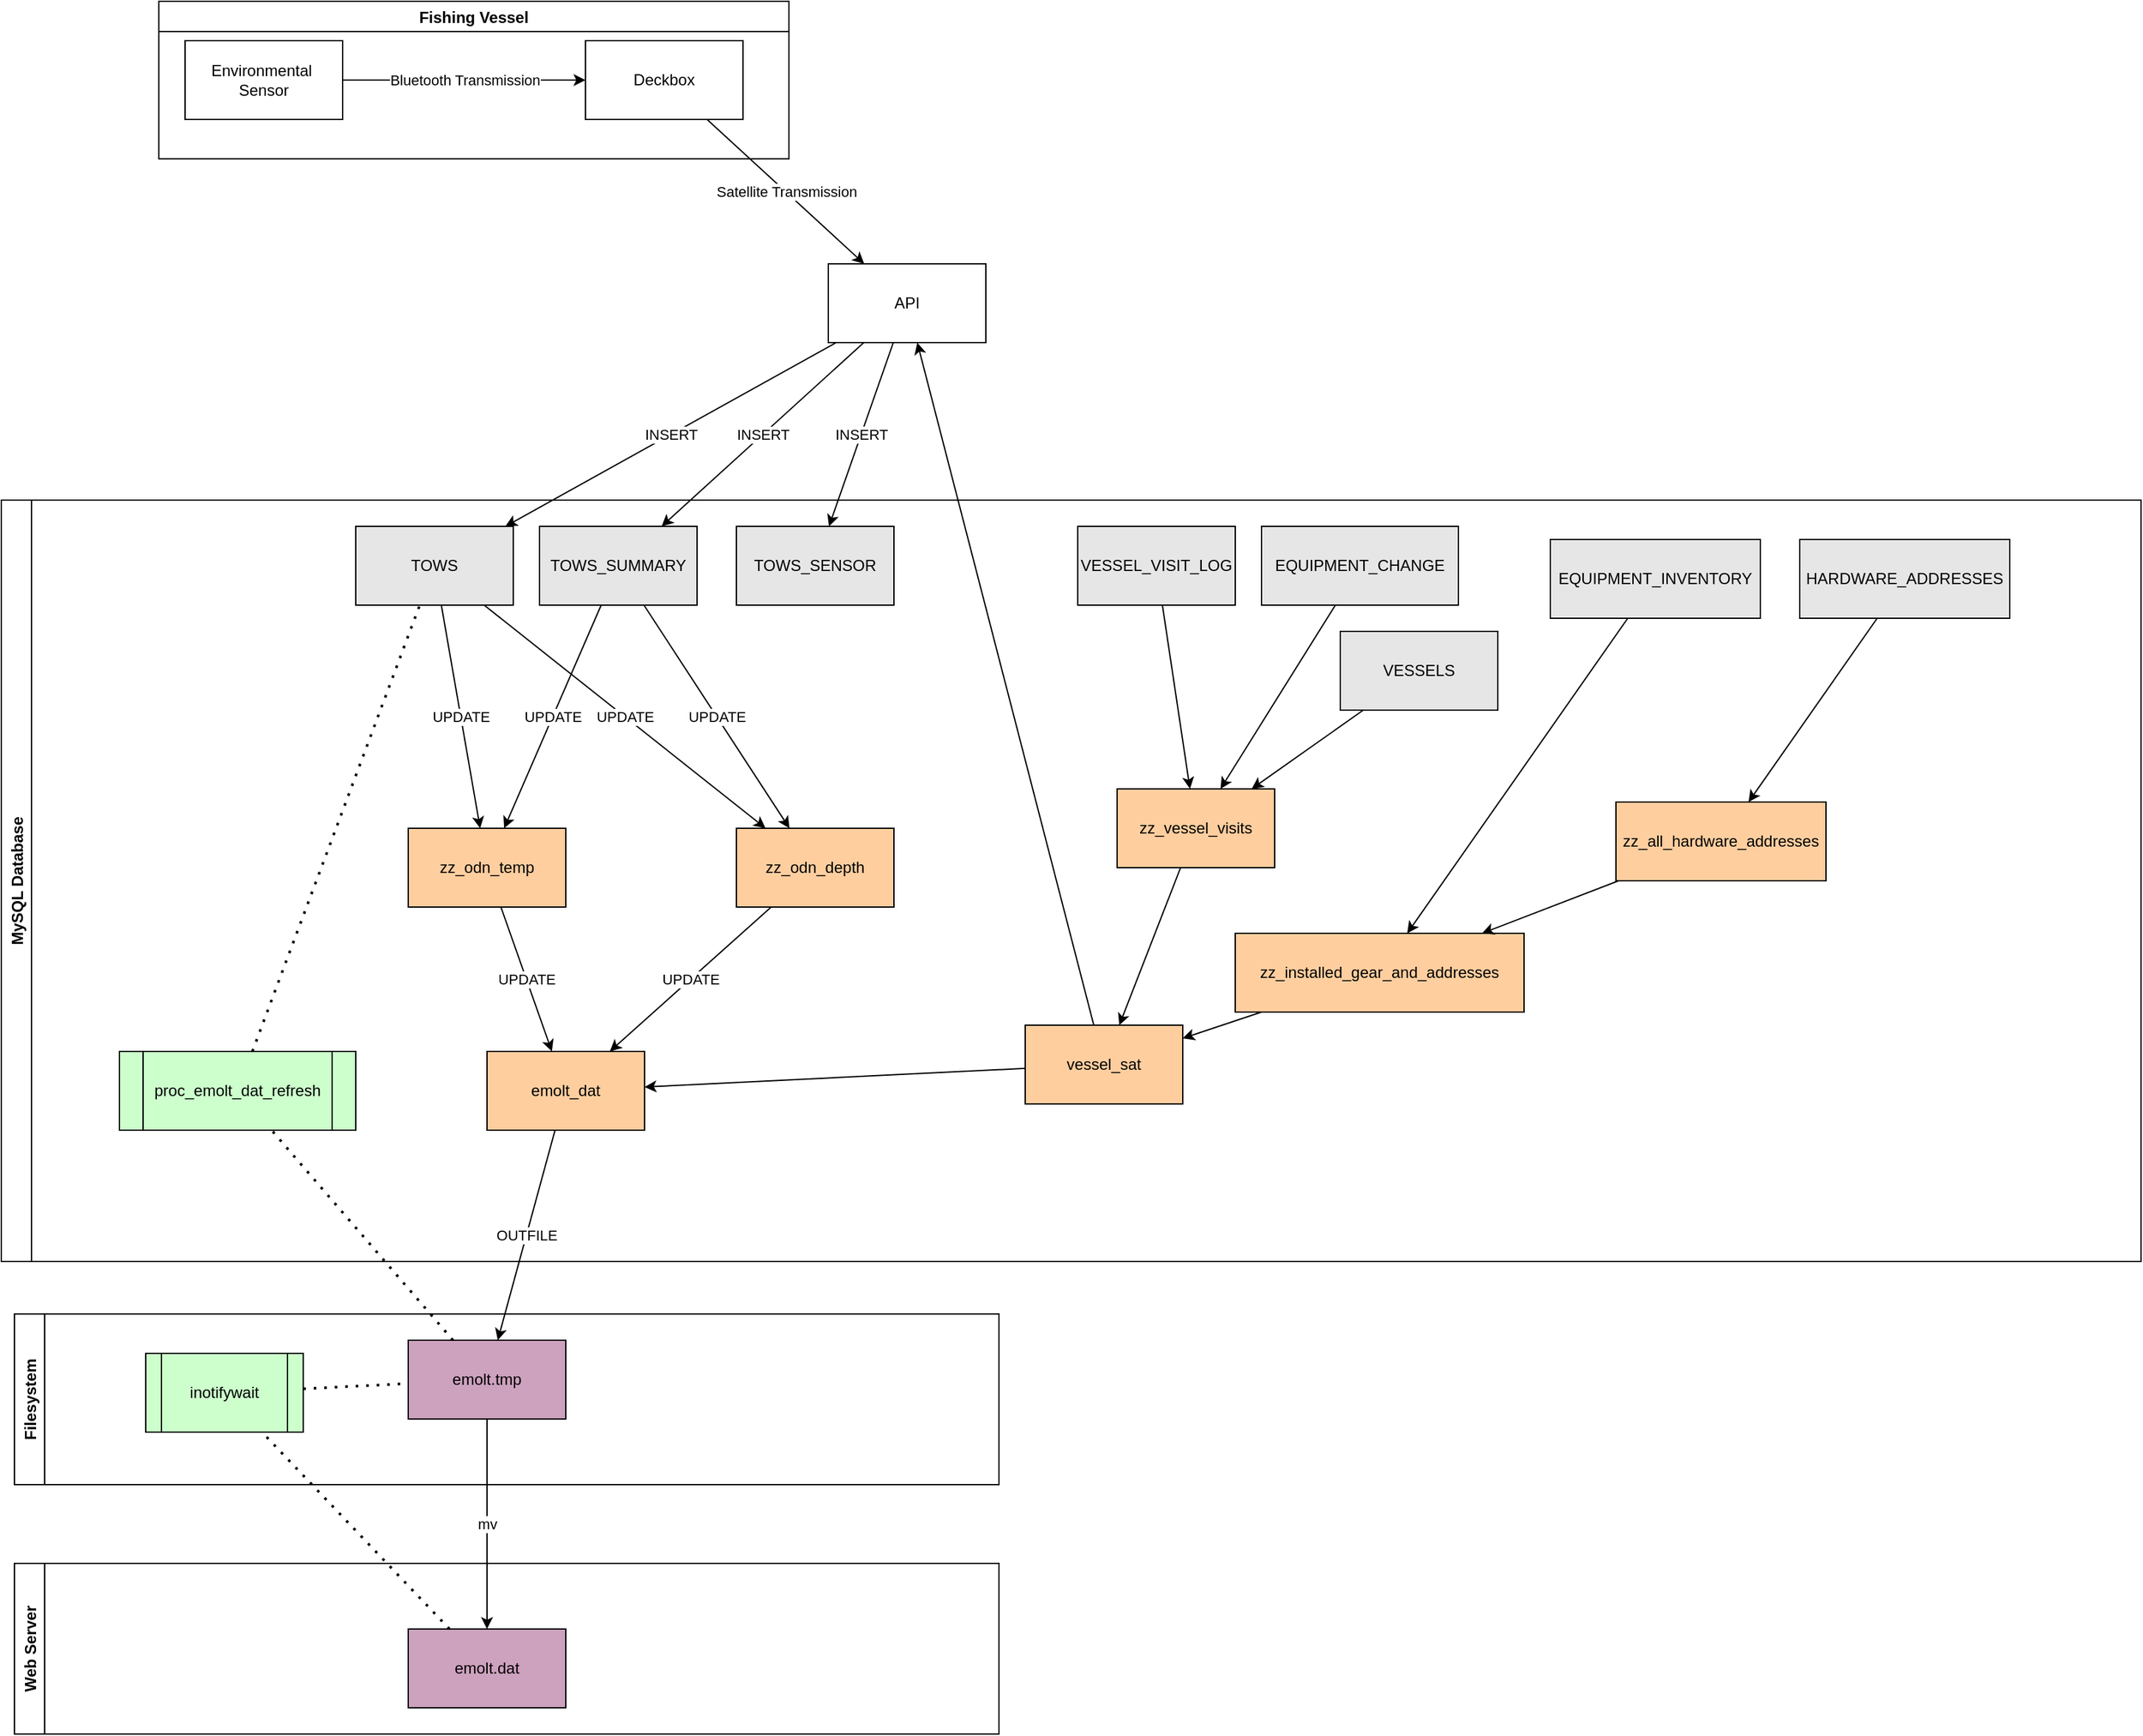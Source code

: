<mxfile version="20.2.3" type="github">
  <diagram id="kgpKYQtTHZ0yAKxKKP6v" name="Page-1">
    <mxGraphModel dx="1915" dy="456" grid="1" gridSize="10" guides="1" tooltips="1" connect="1" arrows="1" fold="1" page="1" pageScale="1" pageWidth="850" pageHeight="1100" math="0" shadow="0">
      <root>
        <mxCell id="0" />
        <mxCell id="1" parent="0" />
        <mxCell id="bNNBikwXs6dmu_kMdXJ--18" value="Environmental&amp;nbsp;&lt;br&gt;Sensor" style="rounded=0;whiteSpace=wrap;html=1;" parent="1" vertex="1">
          <mxGeometry x="60" y="30" width="120" height="60" as="geometry" />
        </mxCell>
        <mxCell id="bNNBikwXs6dmu_kMdXJ--19" value="Deckbox" style="rounded=0;whiteSpace=wrap;html=1;" parent="1" vertex="1">
          <mxGeometry x="365" y="30" width="120" height="60" as="geometry" />
        </mxCell>
        <mxCell id="bNNBikwXs6dmu_kMdXJ--20" value="" style="endArrow=classic;html=1;rounded=0;" parent="1" source="bNNBikwXs6dmu_kMdXJ--18" target="bNNBikwXs6dmu_kMdXJ--19" edge="1">
          <mxGeometry relative="1" as="geometry">
            <mxPoint x="220" y="80" as="sourcePoint" />
            <mxPoint x="320" y="80" as="targetPoint" />
          </mxGeometry>
        </mxCell>
        <mxCell id="bNNBikwXs6dmu_kMdXJ--21" value="Bluetooth Transmission" style="edgeLabel;resizable=0;html=1;align=center;verticalAlign=middle;" parent="bNNBikwXs6dmu_kMdXJ--20" connectable="0" vertex="1">
          <mxGeometry relative="1" as="geometry" />
        </mxCell>
        <mxCell id="bNNBikwXs6dmu_kMdXJ--22" value="Fishing Vessel" style="swimlane;" parent="1" vertex="1">
          <mxGeometry x="40" width="480" height="120" as="geometry" />
        </mxCell>
        <mxCell id="bNNBikwXs6dmu_kMdXJ--23" value="API" style="rounded=0;whiteSpace=wrap;html=1;" parent="1" vertex="1">
          <mxGeometry x="550" y="200" width="120" height="60" as="geometry" />
        </mxCell>
        <mxCell id="bNNBikwXs6dmu_kMdXJ--24" value="" style="endArrow=classic;html=1;rounded=0;" parent="1" source="bNNBikwXs6dmu_kMdXJ--19" target="bNNBikwXs6dmu_kMdXJ--23" edge="1">
          <mxGeometry relative="1" as="geometry">
            <mxPoint x="370" y="280" as="sourcePoint" />
            <mxPoint x="470" y="280" as="targetPoint" />
          </mxGeometry>
        </mxCell>
        <mxCell id="bNNBikwXs6dmu_kMdXJ--25" value="Satellite Transmission" style="edgeLabel;resizable=0;html=1;align=center;verticalAlign=middle;" parent="bNNBikwXs6dmu_kMdXJ--24" connectable="0" vertex="1">
          <mxGeometry relative="1" as="geometry" />
        </mxCell>
        <mxCell id="bNNBikwXs6dmu_kMdXJ--32" value="TOWS" style="rounded=0;whiteSpace=wrap;html=1;fillColor=#E6E6E6;" parent="1" vertex="1">
          <mxGeometry x="190" y="400" width="120" height="60" as="geometry" />
        </mxCell>
        <mxCell id="bNNBikwXs6dmu_kMdXJ--33" value="TOWS_SUMMARY" style="rounded=0;whiteSpace=wrap;html=1;fillColor=#E6E6E6;" parent="1" vertex="1">
          <mxGeometry x="330" y="400" width="120" height="60" as="geometry" />
        </mxCell>
        <mxCell id="bNNBikwXs6dmu_kMdXJ--34" value="TOWS_SENSOR" style="rounded=0;whiteSpace=wrap;html=1;fillColor=#E6E6E6;" parent="1" vertex="1">
          <mxGeometry x="480" y="400" width="120" height="60" as="geometry" />
        </mxCell>
        <mxCell id="bNNBikwXs6dmu_kMdXJ--36" value="" style="endArrow=classic;html=1;rounded=0;" parent="1" source="bNNBikwXs6dmu_kMdXJ--23" target="bNNBikwXs6dmu_kMdXJ--32" edge="1">
          <mxGeometry relative="1" as="geometry">
            <mxPoint x="380" y="360" as="sourcePoint" />
            <mxPoint x="240" y="370" as="targetPoint" />
          </mxGeometry>
        </mxCell>
        <mxCell id="bNNBikwXs6dmu_kMdXJ--37" value="INSERT" style="edgeLabel;resizable=0;html=1;align=center;verticalAlign=middle;" parent="bNNBikwXs6dmu_kMdXJ--36" connectable="0" vertex="1">
          <mxGeometry relative="1" as="geometry" />
        </mxCell>
        <mxCell id="bNNBikwXs6dmu_kMdXJ--38" value="" style="endArrow=classic;html=1;rounded=0;" parent="1" source="bNNBikwXs6dmu_kMdXJ--23" target="bNNBikwXs6dmu_kMdXJ--33" edge="1">
          <mxGeometry relative="1" as="geometry">
            <mxPoint x="394.615" y="340" as="sourcePoint" />
            <mxPoint x="300.385" y="410" as="targetPoint" />
          </mxGeometry>
        </mxCell>
        <mxCell id="bNNBikwXs6dmu_kMdXJ--39" value="INSERT" style="edgeLabel;resizable=0;html=1;align=center;verticalAlign=middle;" parent="bNNBikwXs6dmu_kMdXJ--38" connectable="0" vertex="1">
          <mxGeometry relative="1" as="geometry" />
        </mxCell>
        <mxCell id="bNNBikwXs6dmu_kMdXJ--40" value="" style="endArrow=classic;html=1;rounded=0;" parent="1" source="bNNBikwXs6dmu_kMdXJ--23" target="bNNBikwXs6dmu_kMdXJ--34" edge="1">
          <mxGeometry relative="1" as="geometry">
            <mxPoint x="426.923" y="340" as="sourcePoint" />
            <mxPoint x="408.077" y="410" as="targetPoint" />
          </mxGeometry>
        </mxCell>
        <mxCell id="bNNBikwXs6dmu_kMdXJ--41" value="INSERT" style="edgeLabel;resizable=0;html=1;align=center;verticalAlign=middle;" parent="bNNBikwXs6dmu_kMdXJ--40" connectable="0" vertex="1">
          <mxGeometry relative="1" as="geometry" />
        </mxCell>
        <mxCell id="bNNBikwXs6dmu_kMdXJ--47" value="emolt.tmp" style="rounded=0;whiteSpace=wrap;html=1;fillColor=#CDA2BE;" parent="1" vertex="1">
          <mxGeometry x="230" y="1020" width="120" height="60" as="geometry" />
        </mxCell>
        <mxCell id="bNNBikwXs6dmu_kMdXJ--48" value="" style="endArrow=classic;html=1;rounded=0;" parent="1" source="bNNBikwXs6dmu_kMdXJ--35" target="bNNBikwXs6dmu_kMdXJ--47" edge="1">
          <mxGeometry relative="1" as="geometry">
            <mxPoint x="277.696" y="600" as="sourcePoint" />
            <mxPoint x="310.004" y="670" as="targetPoint" />
          </mxGeometry>
        </mxCell>
        <mxCell id="bNNBikwXs6dmu_kMdXJ--49" value="OUTFILE" style="edgeLabel;resizable=0;html=1;align=center;verticalAlign=middle;" parent="bNNBikwXs6dmu_kMdXJ--48" connectable="0" vertex="1">
          <mxGeometry relative="1" as="geometry" />
        </mxCell>
        <mxCell id="bNNBikwXs6dmu_kMdXJ--51" value="emolt.dat" style="rounded=0;whiteSpace=wrap;html=1;fillColor=#CDA2BE;" parent="1" vertex="1">
          <mxGeometry x="230" y="1240" width="120" height="60" as="geometry" />
        </mxCell>
        <mxCell id="bNNBikwXs6dmu_kMdXJ--52" value="" style="endArrow=classic;html=1;rounded=0;" parent="1" source="bNNBikwXs6dmu_kMdXJ--47" target="bNNBikwXs6dmu_kMdXJ--51" edge="1">
          <mxGeometry relative="1" as="geometry">
            <mxPoint x="425" y="750" as="sourcePoint" />
            <mxPoint x="425" y="840" as="targetPoint" />
          </mxGeometry>
        </mxCell>
        <mxCell id="bNNBikwXs6dmu_kMdXJ--53" value="mv" style="edgeLabel;resizable=0;html=1;align=center;verticalAlign=middle;" parent="bNNBikwXs6dmu_kMdXJ--52" connectable="0" vertex="1">
          <mxGeometry relative="1" as="geometry" />
        </mxCell>
        <mxCell id="bNNBikwXs6dmu_kMdXJ--55" value="" style="endArrow=none;dashed=1;html=1;dashPattern=1 3;strokeWidth=2;rounded=0;" parent="1" source="bNNBikwXs6dmu_kMdXJ--54" target="bNNBikwXs6dmu_kMdXJ--32" edge="1">
          <mxGeometry width="50" height="50" relative="1" as="geometry">
            <mxPoint x="400" y="700" as="sourcePoint" />
            <mxPoint x="450" y="650" as="targetPoint" />
          </mxGeometry>
        </mxCell>
        <mxCell id="bNNBikwXs6dmu_kMdXJ--56" value="" style="endArrow=none;dashed=1;html=1;dashPattern=1 3;strokeWidth=2;rounded=0;" parent="1" source="bNNBikwXs6dmu_kMdXJ--47" target="bNNBikwXs6dmu_kMdXJ--54" edge="1">
          <mxGeometry width="50" height="50" relative="1" as="geometry">
            <mxPoint x="148" y="560" as="sourcePoint" />
            <mxPoint x="232" y="470" as="targetPoint" />
          </mxGeometry>
        </mxCell>
        <mxCell id="bNNBikwXs6dmu_kMdXJ--57" value="inotifywait" style="shape=process;whiteSpace=wrap;html=1;backgroundOutline=1;fillColor=#CCFFCC;" parent="1" vertex="1">
          <mxGeometry x="30" y="1030" width="120" height="60" as="geometry" />
        </mxCell>
        <mxCell id="bNNBikwXs6dmu_kMdXJ--58" value="" style="endArrow=none;dashed=1;html=1;dashPattern=1 3;strokeWidth=2;rounded=0;" parent="1" source="bNNBikwXs6dmu_kMdXJ--57" target="bNNBikwXs6dmu_kMdXJ--47" edge="1">
          <mxGeometry width="50" height="50" relative="1" as="geometry">
            <mxPoint x="400" y="700" as="sourcePoint" />
            <mxPoint x="450" y="650" as="targetPoint" />
          </mxGeometry>
        </mxCell>
        <mxCell id="bNNBikwXs6dmu_kMdXJ--59" value="" style="endArrow=none;dashed=1;html=1;dashPattern=1 3;strokeWidth=2;rounded=0;" parent="1" source="bNNBikwXs6dmu_kMdXJ--51" target="bNNBikwXs6dmu_kMdXJ--57" edge="1">
          <mxGeometry width="50" height="50" relative="1" as="geometry">
            <mxPoint x="170" y="890" as="sourcePoint" />
            <mxPoint x="250" y="862" as="targetPoint" />
          </mxGeometry>
        </mxCell>
        <mxCell id="bNNBikwXs6dmu_kMdXJ--60" value="MySQL Database" style="swimlane;horizontal=0;" parent="1" vertex="1">
          <mxGeometry x="-80" y="380" width="1630" height="580" as="geometry" />
        </mxCell>
        <mxCell id="7BSBs11hJIYMO0QQD_g5-1" value="vessel_sat" style="rounded=0;whiteSpace=wrap;html=1;fillColor=#FFCE9F;" vertex="1" parent="bNNBikwXs6dmu_kMdXJ--60">
          <mxGeometry x="780" y="400" width="120" height="60" as="geometry" />
        </mxCell>
        <mxCell id="bNNBikwXs6dmu_kMdXJ--35" value="emolt_dat" style="rounded=0;whiteSpace=wrap;html=1;fillColor=#FFCE9F;" parent="bNNBikwXs6dmu_kMdXJ--60" vertex="1">
          <mxGeometry x="370" y="420" width="120" height="60" as="geometry" />
        </mxCell>
        <mxCell id="bNNBikwXs6dmu_kMdXJ--54" value="proc_emolt_dat_refresh" style="shape=process;whiteSpace=wrap;html=1;backgroundOutline=1;fillColor=#CCFFCC;" parent="bNNBikwXs6dmu_kMdXJ--60" vertex="1">
          <mxGeometry x="90" y="420" width="180" height="60" as="geometry" />
        </mxCell>
        <mxCell id="7BSBs11hJIYMO0QQD_g5-2" value="zz_odn_temp" style="rounded=0;whiteSpace=wrap;html=1;fillColor=#FFCE9F;" vertex="1" parent="bNNBikwXs6dmu_kMdXJ--60">
          <mxGeometry x="310" y="250" width="120" height="60" as="geometry" />
        </mxCell>
        <mxCell id="7BSBs11hJIYMO0QQD_g5-3" value="zz_odn_depth" style="rounded=0;whiteSpace=wrap;html=1;fillColor=#FFCE9F;" vertex="1" parent="bNNBikwXs6dmu_kMdXJ--60">
          <mxGeometry x="560" y="250" width="120" height="60" as="geometry" />
        </mxCell>
        <mxCell id="bNNBikwXs6dmu_kMdXJ--44" value="" style="endArrow=classic;html=1;rounded=0;" parent="bNNBikwXs6dmu_kMdXJ--60" source="7BSBs11hJIYMO0QQD_g5-1" target="bNNBikwXs6dmu_kMdXJ--35" edge="1">
          <mxGeometry relative="1" as="geometry">
            <mxPoint x="750" y="320" as="sourcePoint" />
            <mxPoint x="356.154" y="190" as="targetPoint" />
          </mxGeometry>
        </mxCell>
        <mxCell id="7BSBs11hJIYMO0QQD_g5-4" value="" style="endArrow=classic;html=1;rounded=0;" edge="1" parent="bNNBikwXs6dmu_kMdXJ--60" source="7BSBs11hJIYMO0QQD_g5-2" target="bNNBikwXs6dmu_kMdXJ--35">
          <mxGeometry relative="1" as="geometry">
            <mxPoint x="650.004" y="240" as="sourcePoint" />
            <mxPoint x="657.396" y="410" as="targetPoint" />
          </mxGeometry>
        </mxCell>
        <mxCell id="7BSBs11hJIYMO0QQD_g5-5" value="UPDATE" style="edgeLabel;resizable=0;html=1;align=center;verticalAlign=middle;" connectable="0" vertex="1" parent="7BSBs11hJIYMO0QQD_g5-4">
          <mxGeometry relative="1" as="geometry" />
        </mxCell>
        <mxCell id="7BSBs11hJIYMO0QQD_g5-6" value="" style="endArrow=classic;html=1;rounded=0;" edge="1" parent="bNNBikwXs6dmu_kMdXJ--60" source="7BSBs11hJIYMO0QQD_g5-3" target="bNNBikwXs6dmu_kMdXJ--35">
          <mxGeometry relative="1" as="geometry">
            <mxPoint x="441.304" y="270" as="sourcePoint" />
            <mxPoint x="448.696" y="440" as="targetPoint" />
          </mxGeometry>
        </mxCell>
        <mxCell id="7BSBs11hJIYMO0QQD_g5-7" value="UPDATE" style="edgeLabel;resizable=0;html=1;align=center;verticalAlign=middle;" connectable="0" vertex="1" parent="7BSBs11hJIYMO0QQD_g5-6">
          <mxGeometry relative="1" as="geometry" />
        </mxCell>
        <mxCell id="7BSBs11hJIYMO0QQD_g5-16" value="zz_vessel_visits" style="rounded=0;whiteSpace=wrap;html=1;strokeColor=#000000;fillColor=#FFCE9F;" vertex="1" parent="bNNBikwXs6dmu_kMdXJ--60">
          <mxGeometry x="850" y="220" width="120" height="60" as="geometry" />
        </mxCell>
        <mxCell id="7BSBs11hJIYMO0QQD_g5-17" value="zz_installed_gear_and_addresses" style="rounded=0;whiteSpace=wrap;html=1;strokeColor=#000000;fillColor=#FFCE9F;" vertex="1" parent="bNNBikwXs6dmu_kMdXJ--60">
          <mxGeometry x="940" y="330" width="220" height="60" as="geometry" />
        </mxCell>
        <mxCell id="7BSBs11hJIYMO0QQD_g5-18" value="" style="endArrow=classic;html=1;rounded=0;" edge="1" parent="bNNBikwXs6dmu_kMdXJ--60" source="7BSBs11hJIYMO0QQD_g5-16" target="7BSBs11hJIYMO0QQD_g5-1">
          <mxGeometry width="50" height="50" relative="1" as="geometry">
            <mxPoint x="550" y="100" as="sourcePoint" />
            <mxPoint x="600" y="50" as="targetPoint" />
          </mxGeometry>
        </mxCell>
        <mxCell id="7BSBs11hJIYMO0QQD_g5-19" value="" style="endArrow=classic;html=1;rounded=0;" edge="1" parent="bNNBikwXs6dmu_kMdXJ--60" source="7BSBs11hJIYMO0QQD_g5-17" target="7BSBs11hJIYMO0QQD_g5-1">
          <mxGeometry width="50" height="50" relative="1" as="geometry">
            <mxPoint x="550" y="100" as="sourcePoint" />
            <mxPoint x="600" y="50" as="targetPoint" />
          </mxGeometry>
        </mxCell>
        <mxCell id="7BSBs11hJIYMO0QQD_g5-20" value="VESSEL_VISIT_LOG" style="rounded=0;whiteSpace=wrap;html=1;strokeColor=#000000;fillColor=#E6E6E6;" vertex="1" parent="bNNBikwXs6dmu_kMdXJ--60">
          <mxGeometry x="820" y="20" width="120" height="60" as="geometry" />
        </mxCell>
        <mxCell id="7BSBs11hJIYMO0QQD_g5-21" value="VESSELS" style="rounded=0;whiteSpace=wrap;html=1;strokeColor=#000000;fillColor=#E6E6E6;" vertex="1" parent="bNNBikwXs6dmu_kMdXJ--60">
          <mxGeometry x="1020" y="100" width="120" height="60" as="geometry" />
        </mxCell>
        <mxCell id="7BSBs11hJIYMO0QQD_g5-22" value="EQUIPMENT_CHANGE" style="rounded=0;whiteSpace=wrap;html=1;strokeColor=#000000;fillColor=#E6E6E6;" vertex="1" parent="bNNBikwXs6dmu_kMdXJ--60">
          <mxGeometry x="960" y="20" width="150" height="60" as="geometry" />
        </mxCell>
        <mxCell id="7BSBs11hJIYMO0QQD_g5-23" value="" style="endArrow=classic;html=1;rounded=0;" edge="1" parent="bNNBikwXs6dmu_kMdXJ--60" source="7BSBs11hJIYMO0QQD_g5-20" target="7BSBs11hJIYMO0QQD_g5-16">
          <mxGeometry width="50" height="50" relative="1" as="geometry">
            <mxPoint x="550" y="300" as="sourcePoint" />
            <mxPoint x="600" y="250" as="targetPoint" />
          </mxGeometry>
        </mxCell>
        <mxCell id="7BSBs11hJIYMO0QQD_g5-24" value="" style="endArrow=classic;html=1;rounded=0;" edge="1" parent="bNNBikwXs6dmu_kMdXJ--60" source="7BSBs11hJIYMO0QQD_g5-22" target="7BSBs11hJIYMO0QQD_g5-16">
          <mxGeometry width="50" height="50" relative="1" as="geometry">
            <mxPoint x="785.217" y="90" as="sourcePoint" />
            <mxPoint x="814.783" y="260" as="targetPoint" />
          </mxGeometry>
        </mxCell>
        <mxCell id="7BSBs11hJIYMO0QQD_g5-25" value="" style="endArrow=classic;html=1;rounded=0;" edge="1" parent="bNNBikwXs6dmu_kMdXJ--60" source="7BSBs11hJIYMO0QQD_g5-21" target="7BSBs11hJIYMO0QQD_g5-16">
          <mxGeometry width="50" height="50" relative="1" as="geometry">
            <mxPoint x="920" y="90" as="sourcePoint" />
            <mxPoint x="835" y="260" as="targetPoint" />
          </mxGeometry>
        </mxCell>
        <mxCell id="7BSBs11hJIYMO0QQD_g5-26" value="zz_all_hardware_addresses" style="rounded=0;whiteSpace=wrap;html=1;strokeColor=#000000;fillColor=#FFCE9F;" vertex="1" parent="bNNBikwXs6dmu_kMdXJ--60">
          <mxGeometry x="1230" y="230" width="160" height="60" as="geometry" />
        </mxCell>
        <mxCell id="7BSBs11hJIYMO0QQD_g5-28" value="HARDWARE_ADDRESSES" style="rounded=0;whiteSpace=wrap;html=1;strokeColor=#000000;fillColor=#E6E6E6;" vertex="1" parent="bNNBikwXs6dmu_kMdXJ--60">
          <mxGeometry x="1370" y="30" width="160" height="60" as="geometry" />
        </mxCell>
        <mxCell id="7BSBs11hJIYMO0QQD_g5-30" value="" style="endArrow=classic;html=1;rounded=0;" edge="1" parent="bNNBikwXs6dmu_kMdXJ--60" source="7BSBs11hJIYMO0QQD_g5-28" target="7BSBs11hJIYMO0QQD_g5-26">
          <mxGeometry width="50" height="50" relative="1" as="geometry">
            <mxPoint x="1275.455" y="100" as="sourcePoint" />
            <mxPoint x="1284.545" y="150" as="targetPoint" />
          </mxGeometry>
        </mxCell>
        <mxCell id="7BSBs11hJIYMO0QQD_g5-32" value="" style="endArrow=classic;html=1;rounded=0;" edge="1" parent="bNNBikwXs6dmu_kMdXJ--60" source="7BSBs11hJIYMO0QQD_g5-26" target="7BSBs11hJIYMO0QQD_g5-17">
          <mxGeometry width="50" height="50" relative="1" as="geometry">
            <mxPoint x="1040" y="300" as="sourcePoint" />
            <mxPoint x="1090" y="250" as="targetPoint" />
          </mxGeometry>
        </mxCell>
        <mxCell id="bNNBikwXs6dmu_kMdXJ--61" value="Filesystem" style="swimlane;horizontal=0;" parent="1" vertex="1">
          <mxGeometry x="-70" y="1000" width="750" height="130" as="geometry" />
        </mxCell>
        <mxCell id="bNNBikwXs6dmu_kMdXJ--62" value="Web Server" style="swimlane;horizontal=0;" parent="1" vertex="1">
          <mxGeometry x="-70" y="1190" width="750" height="130" as="geometry" />
        </mxCell>
        <mxCell id="7BSBs11hJIYMO0QQD_g5-8" value="" style="endArrow=classic;html=1;rounded=0;" edge="1" parent="1" source="bNNBikwXs6dmu_kMdXJ--32" target="7BSBs11hJIYMO0QQD_g5-2">
          <mxGeometry relative="1" as="geometry">
            <mxPoint x="371.304" y="650" as="sourcePoint" />
            <mxPoint x="378.696" y="820" as="targetPoint" />
          </mxGeometry>
        </mxCell>
        <mxCell id="7BSBs11hJIYMO0QQD_g5-9" value="UPDATE" style="edgeLabel;resizable=0;html=1;align=center;verticalAlign=middle;" connectable="0" vertex="1" parent="7BSBs11hJIYMO0QQD_g5-8">
          <mxGeometry relative="1" as="geometry" />
        </mxCell>
        <mxCell id="7BSBs11hJIYMO0QQD_g5-10" value="" style="endArrow=classic;html=1;rounded=0;" edge="1" parent="1" source="bNNBikwXs6dmu_kMdXJ--33" target="7BSBs11hJIYMO0QQD_g5-2">
          <mxGeometry relative="1" as="geometry">
            <mxPoint x="381.304" y="660" as="sourcePoint" />
            <mxPoint x="388.696" y="830" as="targetPoint" />
          </mxGeometry>
        </mxCell>
        <mxCell id="7BSBs11hJIYMO0QQD_g5-11" value="UPDATE" style="edgeLabel;resizable=0;html=1;align=center;verticalAlign=middle;" connectable="0" vertex="1" parent="7BSBs11hJIYMO0QQD_g5-10">
          <mxGeometry relative="1" as="geometry" />
        </mxCell>
        <mxCell id="7BSBs11hJIYMO0QQD_g5-12" value="" style="endArrow=classic;html=1;rounded=0;" edge="1" parent="1" source="bNNBikwXs6dmu_kMdXJ--32" target="7BSBs11hJIYMO0QQD_g5-3">
          <mxGeometry relative="1" as="geometry">
            <mxPoint x="391.304" y="670" as="sourcePoint" />
            <mxPoint x="398.696" y="840" as="targetPoint" />
          </mxGeometry>
        </mxCell>
        <mxCell id="7BSBs11hJIYMO0QQD_g5-13" value="UPDATE" style="edgeLabel;resizable=0;html=1;align=center;verticalAlign=middle;" connectable="0" vertex="1" parent="7BSBs11hJIYMO0QQD_g5-12">
          <mxGeometry relative="1" as="geometry" />
        </mxCell>
        <mxCell id="7BSBs11hJIYMO0QQD_g5-14" value="" style="endArrow=classic;html=1;rounded=0;" edge="1" parent="1" source="bNNBikwXs6dmu_kMdXJ--33" target="7BSBs11hJIYMO0QQD_g5-3">
          <mxGeometry relative="1" as="geometry">
            <mxPoint x="401.304" y="680" as="sourcePoint" />
            <mxPoint x="408.696" y="850" as="targetPoint" />
          </mxGeometry>
        </mxCell>
        <mxCell id="7BSBs11hJIYMO0QQD_g5-15" value="UPDATE" style="edgeLabel;resizable=0;html=1;align=center;verticalAlign=middle;" connectable="0" vertex="1" parent="7BSBs11hJIYMO0QQD_g5-14">
          <mxGeometry relative="1" as="geometry" />
        </mxCell>
        <mxCell id="7BSBs11hJIYMO0QQD_g5-27" value="EQUIPMENT_INVENTORY" style="rounded=0;whiteSpace=wrap;html=1;strokeColor=#000000;fillColor=#E6E6E6;" vertex="1" parent="1">
          <mxGeometry x="1100" y="410" width="160" height="60" as="geometry" />
        </mxCell>
        <mxCell id="7BSBs11hJIYMO0QQD_g5-31" value="" style="endArrow=classic;html=1;rounded=0;" edge="1" parent="1" source="7BSBs11hJIYMO0QQD_g5-27" target="7BSBs11hJIYMO0QQD_g5-17">
          <mxGeometry width="50" height="50" relative="1" as="geometry">
            <mxPoint x="960" y="680" as="sourcePoint" />
            <mxPoint x="1010" y="630" as="targetPoint" />
          </mxGeometry>
        </mxCell>
        <mxCell id="7BSBs11hJIYMO0QQD_g5-33" value="" style="endArrow=classic;html=1;rounded=0;" edge="1" parent="1" source="7BSBs11hJIYMO0QQD_g5-1" target="bNNBikwXs6dmu_kMdXJ--23">
          <mxGeometry width="50" height="50" relative="1" as="geometry">
            <mxPoint x="780" y="580" as="sourcePoint" />
            <mxPoint x="590" y="340" as="targetPoint" />
          </mxGeometry>
        </mxCell>
      </root>
    </mxGraphModel>
  </diagram>
</mxfile>
